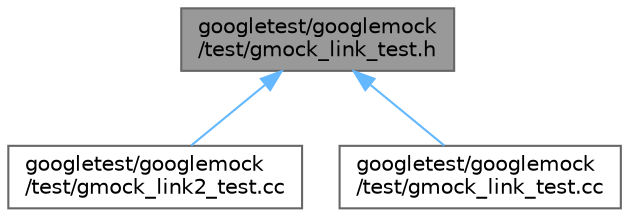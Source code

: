 digraph "googletest/googlemock/test/gmock_link_test.h"
{
 // LATEX_PDF_SIZE
  bgcolor="transparent";
  edge [fontname=Helvetica,fontsize=10,labelfontname=Helvetica,labelfontsize=10];
  node [fontname=Helvetica,fontsize=10,shape=box,height=0.2,width=0.4];
  Node1 [id="Node000001",label="googletest/googlemock\l/test/gmock_link_test.h",height=0.2,width=0.4,color="gray40", fillcolor="grey60", style="filled", fontcolor="black",tooltip=" "];
  Node1 -> Node2 [id="edge1_Node000001_Node000002",dir="back",color="steelblue1",style="solid",tooltip=" "];
  Node2 [id="Node000002",label="googletest/googlemock\l/test/gmock_link2_test.cc",height=0.2,width=0.4,color="grey40", fillcolor="white", style="filled",URL="$gmock__link2__test_8cc.html",tooltip=" "];
  Node1 -> Node3 [id="edge2_Node000001_Node000003",dir="back",color="steelblue1",style="solid",tooltip=" "];
  Node3 [id="Node000003",label="googletest/googlemock\l/test/gmock_link_test.cc",height=0.2,width=0.4,color="grey40", fillcolor="white", style="filled",URL="$gmock__link__test_8cc.html",tooltip=" "];
}
